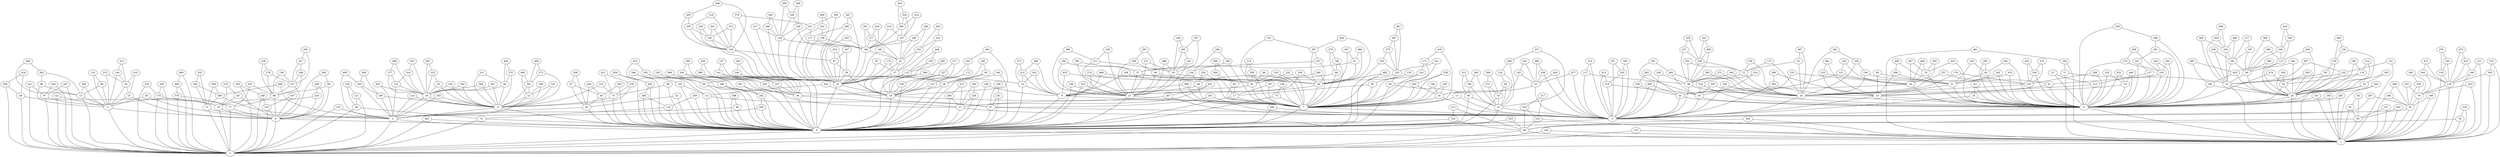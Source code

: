 graph {
	0 [label=0]
	1 [label=1]
	2 [label=2]
	3 [label=3]
	4 [label=4]
	5 [label=5]
	6 [label=6]
	7 [label=7]
	8 [label=8]
	9 [label=9]
	10 [label=10]
	11 [label=11]
	12 [label=12]
	13 [label=13]
	14 [label=14]
	15 [label=15]
	16 [label=16]
	17 [label=17]
	18 [label=18]
	19 [label=19]
	20 [label=20]
	21 [label=21]
	22 [label=22]
	23 [label=23]
	24 [label=24]
	25 [label=25]
	26 [label=26]
	27 [label=27]
	28 [label=28]
	29 [label=29]
	30 [label=30]
	31 [label=31]
	32 [label=32]
	33 [label=33]
	34 [label=34]
	35 [label=35]
	36 [label=36]
	37 [label=37]
	38 [label=38]
	39 [label=39]
	40 [label=40]
	41 [label=41]
	42 [label=42]
	43 [label=43]
	44 [label=44]
	45 [label=45]
	46 [label=46]
	47 [label=47]
	48 [label=48]
	49 [label=49]
	50 [label=50]
	51 [label=51]
	52 [label=52]
	53 [label=53]
	54 [label=54]
	55 [label=55]
	56 [label=56]
	57 [label=57]
	58 [label=58]
	59 [label=59]
	60 [label=60]
	61 [label=61]
	62 [label=62]
	63 [label=63]
	64 [label=64]
	65 [label=65]
	66 [label=66]
	67 [label=67]
	68 [label=68]
	69 [label=69]
	70 [label=70]
	71 [label=71]
	72 [label=72]
	73 [label=73]
	74 [label=74]
	75 [label=75]
	76 [label=76]
	77 [label=77]
	78 [label=78]
	79 [label=79]
	80 [label=80]
	81 [label=81]
	82 [label=82]
	83 [label=83]
	84 [label=84]
	85 [label=85]
	86 [label=86]
	87 [label=87]
	88 [label=88]
	89 [label=89]
	90 [label=90]
	91 [label=91]
	92 [label=92]
	93 [label=93]
	94 [label=94]
	95 [label=95]
	96 [label=96]
	97 [label=97]
	98 [label=98]
	99 [label=99]
	100 [label=100]
	101 [label=101]
	102 [label=102]
	103 [label=103]
	104 [label=104]
	105 [label=105]
	106 [label=106]
	107 [label=107]
	108 [label=108]
	109 [label=109]
	110 [label=110]
	111 [label=111]
	112 [label=112]
	113 [label=113]
	114 [label=114]
	115 [label=115]
	116 [label=116]
	117 [label=117]
	118 [label=118]
	119 [label=119]
	120 [label=120]
	121 [label=121]
	122 [label=122]
	123 [label=123]
	124 [label=124]
	125 [label=125]
	126 [label=126]
	127 [label=127]
	128 [label=128]
	129 [label=129]
	130 [label=130]
	131 [label=131]
	132 [label=132]
	133 [label=133]
	134 [label=134]
	135 [label=135]
	136 [label=136]
	137 [label=137]
	138 [label=138]
	139 [label=139]
	140 [label=140]
	141 [label=141]
	142 [label=142]
	143 [label=143]
	144 [label=144]
	145 [label=145]
	146 [label=146]
	147 [label=147]
	148 [label=148]
	149 [label=149]
	150 [label=150]
	151 [label=151]
	152 [label=152]
	153 [label=153]
	154 [label=154]
	155 [label=155]
	156 [label=156]
	157 [label=157]
	158 [label=158]
	159 [label=159]
	160 [label=160]
	161 [label=161]
	162 [label=162]
	163 [label=163]
	164 [label=164]
	165 [label=165]
	166 [label=166]
	167 [label=167]
	168 [label=168]
	169 [label=169]
	170 [label=170]
	171 [label=171]
	172 [label=172]
	173 [label=173]
	174 [label=174]
	175 [label=175]
	176 [label=176]
	177 [label=177]
	178 [label=178]
	179 [label=179]
	180 [label=180]
	181 [label=181]
	182 [label=182]
	183 [label=183]
	184 [label=184]
	185 [label=185]
	186 [label=186]
	187 [label=187]
	188 [label=188]
	189 [label=189]
	190 [label=190]
	191 [label=191]
	192 [label=192]
	193 [label=193]
	194 [label=194]
	195 [label=195]
	196 [label=196]
	197 [label=197]
	198 [label=198]
	199 [label=199]
	200 [label=200]
	201 [label=201]
	202 [label=202]
	203 [label=203]
	204 [label=204]
	205 [label=205]
	206 [label=206]
	207 [label=207]
	208 [label=208]
	209 [label=209]
	210 [label=210]
	211 [label=211]
	212 [label=212]
	213 [label=213]
	214 [label=214]
	215 [label=215]
	216 [label=216]
	217 [label=217]
	218 [label=218]
	219 [label=219]
	220 [label=220]
	221 [label=221]
	222 [label=222]
	223 [label=223]
	224 [label=224]
	225 [label=225]
	226 [label=226]
	227 [label=227]
	228 [label=228]
	229 [label=229]
	230 [label=230]
	231 [label=231]
	232 [label=232]
	233 [label=233]
	234 [label=234]
	235 [label=235]
	236 [label=236]
	237 [label=237]
	238 [label=238]
	239 [label=239]
	240 [label=240]
	241 [label=241]
	242 [label=242]
	243 [label=243]
	244 [label=244]
	245 [label=245]
	246 [label=246]
	247 [label=247]
	248 [label=248]
	249 [label=249]
	250 [label=250]
	251 [label=251]
	252 [label=252]
	253 [label=253]
	254 [label=254]
	255 [label=255]
	256 [label=256]
	257 [label=257]
	258 [label=258]
	259 [label=259]
	260 [label=260]
	261 [label=261]
	262 [label=262]
	263 [label=263]
	264 [label=264]
	265 [label=265]
	266 [label=266]
	267 [label=267]
	268 [label=268]
	269 [label=269]
	270 [label=270]
	271 [label=271]
	272 [label=272]
	273 [label=273]
	274 [label=274]
	275 [label=275]
	276 [label=276]
	277 [label=277]
	278 [label=278]
	279 [label=279]
	280 [label=280]
	281 [label=281]
	282 [label=282]
	283 [label=283]
	284 [label=284]
	285 [label=285]
	286 [label=286]
	287 [label=287]
	288 [label=288]
	289 [label=289]
	290 [label=290]
	291 [label=291]
	292 [label=292]
	293 [label=293]
	294 [label=294]
	295 [label=295]
	296 [label=296]
	297 [label=297]
	298 [label=298]
	299 [label=299]
	300 [label=300]
	301 [label=301]
	302 [label=302]
	303 [label=303]
	304 [label=304]
	305 [label=305]
	306 [label=306]
	307 [label=307]
	308 [label=308]
	309 [label=309]
	310 [label=310]
	311 [label=311]
	312 [label=312]
	313 [label=313]
	314 [label=314]
	315 [label=315]
	316 [label=316]
	317 [label=317]
	318 [label=318]
	319 [label=319]
	320 [label=320]
	321 [label=321]
	322 [label=322]
	323 [label=323]
	324 [label=324]
	325 [label=325]
	326 [label=326]
	327 [label=327]
	328 [label=328]
	329 [label=329]
	330 [label=330]
	331 [label=331]
	332 [label=332]
	333 [label=333]
	334 [label=334]
	335 [label=335]
	336 [label=336]
	337 [label=337]
	338 [label=338]
	339 [label=339]
	340 [label=340]
	341 [label=341]
	342 [label=342]
	343 [label=343]
	344 [label=344]
	345 [label=345]
	346 [label=346]
	347 [label=347]
	348 [label=348]
	349 [label=349]
	350 [label=350]
	351 [label=351]
	352 [label=352]
	353 [label=353]
	354 [label=354]
	355 [label=355]
	356 [label=356]
	357 [label=357]
	358 [label=358]
	359 [label=359]
	360 [label=360]
	361 [label=361]
	362 [label=362]
	363 [label=363]
	364 [label=364]
	365 [label=365]
	366 [label=366]
	367 [label=367]
	368 [label=368]
	369 [label=369]
	370 [label=370]
	371 [label=371]
	372 [label=372]
	373 [label=373]
	374 [label=374]
	375 [label=375]
	376 [label=376]
	377 [label=377]
	378 [label=378]
	379 [label=379]
	380 [label=380]
	381 [label=381]
	382 [label=382]
	383 [label=383]
	384 [label=384]
	385 [label=385]
	386 [label=386]
	387 [label=387]
	388 [label=388]
	389 [label=389]
	390 [label=390]
	391 [label=391]
	392 [label=392]
	393 [label=393]
	394 [label=394]
	395 [label=395]
	396 [label=396]
	397 [label=397]
	398 [label=398]
	399 [label=399]
	400 [label=400]
	401 [label=401]
	402 [label=402]
	403 [label=403]
	404 [label=404]
	405 [label=405]
	406 [label=406]
	407 [label=407]
	408 [label=408]
	409 [label=409]
	410 [label=410]
	411 [label=411]
	412 [label=412]
	413 [label=413]
	414 [label=414]
	415 [label=415]
	416 [label=416]
	417 [label=417]
	418 [label=418]
	419 [label=419]
	420 [label=420]
	421 [label=421]
	422 [label=422]
	423 [label=423]
	424 [label=424]
	425 [label=425]
	426 [label=426]
	427 [label=427]
	428 [label=428]
	429 [label=429]
	430 [label=430]
	431 [label=431]
	432 [label=432]
	433 [label=433]
	434 [label=434]
	435 [label=435]
	436 [label=436]
	437 [label=437]
	438 [label=438]
	439 [label=439]
	440 [label=440]
	441 [label=441]
	442 [label=442]
	443 [label=443]
	444 [label=444]
	445 [label=445]
	446 [label=446]
	447 [label=447]
	448 [label=448]
	449 [label=449]
	450 [label=450]
	451 [label=451]
	452 [label=452]
	453 [label=453]
	454 [label=454]
	455 [label=455]
	456 [label=456]
	457 [label=457]
	458 [label=458]
	459 [label=459]
	460 [label=460]
	461 [label=461]
	462 [label=462]
	463 [label=463]
	464 [label=464]
	465 [label=465]
	466 [label=466]
	467 [label=467]
	468 [label=468]
	469 [label=469]
	470 [label=470]
	471 [label=471]
	472 [label=472]
	473 [label=473]
	474 [label=474]
	475 [label=475]
	476 [label=476]
	477 [label=477]
	478 [label=478]
	479 [label=479]
	480 [label=480]
	481 [label=481]
	482 [label=482]
	483 [label=483]
	484 [label=484]
	485 [label=485]
	486 [label=486]
	487 [label=487]
	488 [label=488]
	489 [label=489]
	490 [label=490]
	491 [label=491]
	492 [label=492]
	493 [label=493]
	494 [label=494]
	495 [label=495]
	496 [label=496]
	497 [label=497]
	498 [label=498]
	499 [label=499]
	0 -- 1
	1 -- 2
	2 -- 0
	3 -- 2
	3 -- 0
	4 -- 2
	4 -- 0
	5 -- 0
	5 -- 1
	6 -- 3
	6 -- 0
	7 -- 5
	7 -- 0
	8 -- 5
	8 -- 1
	9 -- 7
	9 -- 0
	10 -- 8
	10 -- 5
	11 -- 4
	11 -- 2
	12 -- 7
	12 -- 5
	13 -- 11
	13 -- 2
	14 -- 9
	14 -- 0
	15 -- 3
	15 -- 2
	16 -- 11
	16 -- 4
	17 -- 7
	17 -- 0
	18 -- 7
	18 -- 0
	19 -- 4
	19 -- 2
	20 -- 8
	20 -- 1
	21 -- 7
	21 -- 0
	22 -- 6
	22 -- 3
	23 -- 10
	23 -- 8
	24 -- 8
	24 -- 5
	25 -- 5
	25 -- 0
	26 -- 7
	26 -- 5
	27 -- 5
	27 -- 0
	28 -- 21
	28 -- 7
	29 -- 28
	29 -- 21
	30 -- 6
	30 -- 3
	31 -- 18
	31 -- 0
	32 -- 20
	32 -- 1
	33 -- 8
	33 -- 5
	34 -- 20
	34 -- 8
	35 -- 8
	35 -- 5
	36 -- 27
	36 -- 0
	37 -- 31
	37 -- 18
	38 -- 36
	38 -- 0
	39 -- 31
	39 -- 18
	40 -- 3
	40 -- 0
	41 -- 24
	41 -- 8
	42 -- 37
	42 -- 31
	43 -- 20
	43 -- 8
	44 -- 8
	44 -- 5
	45 -- 30
	45 -- 6
	46 -- 9
	46 -- 7
	47 -- 5
	47 -- 0
	48 -- 24
	48 -- 5
	49 -- 19
	49 -- 2
	50 -- 11
	50 -- 4
	51 -- 10
	51 -- 8
	52 -- 40
	52 -- 0
	53 -- 25
	53 -- 0
	54 -- 44
	54 -- 8
	55 -- 5
	55 -- 1
	56 -- 13
	56 -- 11
	57 -- 28
	57 -- 21
	58 -- 3
	58 -- 0
	59 -- 0
	59 -- 1
	60 -- 28
	60 -- 21
	61 -- 57
	61 -- 28
	62 -- 16
	62 -- 11
	63 -- 40
	63 -- 0
	64 -- 53
	64 -- 25
	65 -- 17
	65 -- 7
	66 -- 25
	66 -- 0
	67 -- 63
	67 -- 40
	68 -- 1
	68 -- 2
	69 -- 51
	69 -- 10
	70 -- 55
	70 -- 1
	71 -- 32
	71 -- 1
	72 -- 48
	72 -- 24
	73 -- 7
	73 -- 0
	74 -- 2
	74 -- 0
	75 -- 6
	75 -- 0
	76 -- 68
	76 -- 1
	77 -- 4
	77 -- 2
	78 -- 59
	78 -- 1
	79 -- 54
	79 -- 8
	80 -- 32
	80 -- 20
	81 -- 9
	81 -- 7
	82 -- 78
	82 -- 59
	83 -- 51
	83 -- 8
	84 -- 30
	84 -- 6
	85 -- 32
	85 -- 20
	86 -- 77
	86 -- 4
	87 -- 39
	87 -- 31
	88 -- 46
	88 -- 7
	89 -- 18
	89 -- 0
	90 -- 13
	90 -- 11
	91 -- 72
	91 -- 24
	92 -- 37
	92 -- 31
	93 -- 66
	93 -- 0
	94 -- 17
	94 -- 7
	95 -- 38
	95 -- 0
	96 -- 81
	96 -- 7
	97 -- 19
	97 -- 2
	98 -- 75
	98 -- 0
	99 -- 74
	99 -- 2
	100 -- 18
	100 -- 0
	101 -- 3
	101 -- 2
	102 -- 30
	102 -- 6
	103 -- 32
	103 -- 1
	104 -- 71
	104 -- 1
	105 -- 81
	105 -- 7
	106 -- 42
	106 -- 31
	107 -- 86
	107 -- 4
	108 -- 81
	108 -- 9
	109 -- 21
	109 -- 0
	110 -- 10
	110 -- 8
	111 -- 26
	111 -- 5
	112 -- 47
	112 -- 0
	113 -- 80
	113 -- 20
	114 -- 6
	114 -- 3
	115 -- 89
	115 -- 18
	116 -- 74
	116 -- 0
	117 -- 48
	117 -- 5
	118 -- 70
	118 -- 1
	119 -- 34
	119 -- 20
	120 -- 111
	120 -- 26
	121 -- 99
	121 -- 2
	122 -- 11
	122 -- 2
	123 -- 18
	123 -- 0
	124 -- 64
	124 -- 25
	125 -- 4
	125 -- 2
	126 -- 87
	126 -- 31
	127 -- 110
	127 -- 8
	128 -- 85
	128 -- 20
	129 -- 128
	129 -- 20
	130 -- 118
	130 -- 1
	131 -- 54
	131 -- 44
	132 -- 56
	132 -- 11
	133 -- 24
	133 -- 8
	134 -- 106
	134 -- 31
	135 -- 94
	135 -- 7
	136 -- 106
	136 -- 31
	137 -- 110
	137 -- 8
	138 -- 72
	138 -- 24
	139 -- 46
	139 -- 7
	140 -- 38
	140 -- 0
	141 -- 38
	141 -- 36
	142 -- 29
	142 -- 21
	143 -- 112
	143 -- 0
	144 -- 62
	144 -- 11
	145 -- 131
	145 -- 54
	146 -- 88
	146 -- 7
	147 -- 59
	147 -- 1
	148 -- 134
	148 -- 106
	149 -- 9
	149 -- 0
	150 -- 1
	150 -- 2
	151 -- 103
	151 -- 1
	152 -- 126
	152 -- 31
	153 -- 54
	153 -- 44
	154 -- 65
	154 -- 7
	155 -- 93
	155 -- 0
	156 -- 107
	156 -- 86
	157 -- 141
	157 -- 36
	158 -- 73
	158 -- 7
	159 -- 115
	159 -- 18
	160 -- 119
	160 -- 20
	161 -- 80
	161 -- 32
	162 -- 68
	162 -- 2
	163 -- 72
	163 -- 48
	164 -- 57
	164 -- 21
	165 -- 155
	165 -- 0
	166 -- 139
	166 -- 7
	167 -- 87
	167 -- 39
	168 -- 20
	168 -- 8
	169 -- 6
	169 -- 3
	170 -- 1
	170 -- 2
	171 -- 154
	171 -- 7
	172 -- 123
	172 -- 18
	173 -- 72
	173 -- 24
	174 -- 30
	174 -- 3
	175 -- 37
	175 -- 31
	176 -- 133
	176 -- 24
	177 -- 106
	177 -- 31
	178 -- 107
	178 -- 86
	179 -- 77
	179 -- 2
	180 -- 95
	180 -- 38
	181 -- 8
	181 -- 1
	182 -- 89
	182 -- 0
	183 -- 8
	183 -- 1
	184 -- 26
	184 -- 7
	185 -- 43
	185 -- 20
	186 -- 118
	186 -- 1
	187 -- 161
	187 -- 80
	188 -- 107
	188 -- 86
	189 -- 42
	189 -- 31
	190 -- 66
	190 -- 25
	191 -- 47
	191 -- 0
	192 -- 41
	192 -- 8
	193 -- 130
	193 -- 118
	194 -- 133
	194 -- 24
	195 -- 83
	195 -- 8
	196 -- 191
	196 -- 47
	197 -- 106
	197 -- 42
	198 -- 106
	198 -- 42
	199 -- 55
	199 -- 1
	200 -- 152
	200 -- 126
	201 -- 47
	201 -- 5
	202 -- 14
	202 -- 9
	203 -- 63
	203 -- 0
	204 -- 27
	204 -- 0
	205 -- 142
	205 -- 29
	206 -- 5
	206 -- 0
	207 -- 205
	207 -- 29
	208 -- 67
	208 -- 40
	209 -- 44
	209 -- 5
	210 -- 21
	210 -- 0
	211 -- 29
	211 -- 21
	212 -- 62
	212 -- 11
	213 -- 162
	213 -- 68
	214 -- 119
	214 -- 20
	215 -- 14
	215 -- 9
	216 -- 121
	216 -- 99
	217 -- 187
	217 -- 161
	218 -- 200
	218 -- 126
	219 -- 35
	219 -- 5
	220 -- 46
	220 -- 7
	221 -- 137
	221 -- 8
	222 -- 42
	222 -- 37
	223 -- 117
	223 -- 5
	224 -- 35
	224 -- 8
	225 -- 36
	225 -- 0
	226 -- 24
	226 -- 5
	227 -- 188
	227 -- 107
	228 -- 27
	228 -- 0
	229 -- 194
	229 -- 24
	230 -- 48
	230 -- 5
	231 -- 222
	231 -- 37
	232 -- 81
	232 -- 7
	233 -- 83
	233 -- 51
	234 -- 19
	234 -- 4
	235 -- 68
	235 -- 1
	236 -- 133
	236 -- 8
	237 -- 57
	237 -- 28
	238 -- 211
	238 -- 21
	239 -- 152
	239 -- 126
	240 -- 205
	240 -- 29
	241 -- 97
	241 -- 2
	242 -- 51
	242 -- 8
	243 -- 169
	243 -- 3
	244 -- 192
	244 -- 8
	245 -- 26
	245 -- 7
	246 -- 225
	246 -- 0
	247 -- 19
	247 -- 4
	248 -- 125
	248 -- 2
	249 -- 113
	249 -- 80
	250 -- 26
	250 -- 7
	251 -- 177
	251 -- 31
	252 -- 136
	252 -- 31
	253 -- 68
	253 -- 2
	254 -- 87
	254 -- 31
	255 -- 35
	255 -- 8
	256 -- 113
	256 -- 20
	257 -- 41
	257 -- 24
	258 -- 34
	258 -- 20
	259 -- 116
	259 -- 0
	260 -- 190
	260 -- 25
	261 -- 22
	261 -- 6
	262 -- 209
	262 -- 44
	263 -- 106
	263 -- 31
	264 -- 4
	264 -- 0
	265 -- 8
	265 -- 1
	266 -- 197
	266 -- 106
	267 -- 55
	267 -- 5
	268 -- 116
	268 -- 0
	269 -- 243
	269 -- 169
	270 -- 146
	270 -- 88
	271 -- 29
	271 -- 21
	272 -- 53
	272 -- 25
	273 -- 261
	273 -- 6
	274 -- 81
	274 -- 9
	275 -- 192
	275 -- 8
	276 -- 247
	276 -- 19
	277 -- 106
	277 -- 42
	278 -- 193
	278 -- 130
	279 -- 251
	279 -- 31
	280 -- 22
	280 -- 6
	281 -- 221
	281 -- 8
	282 -- 264
	282 -- 0
	283 -- 10
	283 -- 5
	284 -- 224
	284 -- 35
	285 -- 34
	285 -- 20
	286 -- 55
	286 -- 1
	287 -- 27
	287 -- 5
	288 -- 133
	288 -- 8
	289 -- 124
	289 -- 25
	290 -- 282
	290 -- 0
	291 -- 192
	291 -- 8
	292 -- 83
	292 -- 8
	293 -- 248
	293 -- 2
	294 -- 251
	294 -- 31
	295 -- 277
	295 -- 106
	296 -- 281
	296 -- 8
	297 -- 237
	297 -- 28
	298 -- 166
	298 -- 139
	299 -- 198
	299 -- 42
	300 -- 65
	300 -- 17
	301 -- 72
	301 -- 48
	302 -- 89
	302 -- 0
	303 -- 36
	303 -- 27
	304 -- 266
	304 -- 197
	305 -- 118
	305 -- 1
	306 -- 15
	306 -- 3
	307 -- 61
	307 -- 28
	308 -- 9
	308 -- 7
	309 -- 272
	309 -- 53
	310 -- 224
	310 -- 35
	311 -- 84
	311 -- 6
	312 -- 144
	312 -- 62
	313 -- 75
	313 -- 6
	314 -- 236
	314 -- 133
	315 -- 302
	315 -- 0
	316 -- 174
	316 -- 30
	317 -- 134
	317 -- 31
	318 -- 23
	318 -- 8
	319 -- 51
	319 -- 10
	320 -- 219
	320 -- 5
	321 -- 155
	321 -- 93
	322 -- 45
	322 -- 30
	323 -- 172
	323 -- 18
	324 -- 235
	324 -- 68
	325 -- 70
	325 -- 55
	326 -- 306
	326 -- 15
	327 -- 100
	327 -- 18
	328 -- 49
	328 -- 2
	329 -- 296
	329 -- 8
	330 -- 76
	330 -- 1
	331 -- 297
	331 -- 28
	332 -- 326
	332 -- 15
	333 -- 86
	333 -- 77
	334 -- 225
	334 -- 36
	335 -- 227
	335 -- 107
	336 -- 161
	336 -- 32
	337 -- 289
	337 -- 25
	338 -- 249
	338 -- 113
	339 -- 250
	339 -- 7
	340 -- 97
	340 -- 2
	341 -- 22
	341 -- 6
	342 -- 229
	342 -- 24
	343 -- 320
	343 -- 5
	344 -- 112
	344 -- 47
	345 -- 30
	345 -- 3
	346 -- 143
	346 -- 112
	347 -- 125
	347 -- 4
	348 -- 286
	348 -- 55
	349 -- 60
	349 -- 21
	350 -- 81
	350 -- 7
	351 -- 320
	351 -- 5
	352 -- 120
	352 -- 111
	353 -- 316
	353 -- 30
	354 -- 70
	354 -- 55
	355 -- 6
	355 -- 3
	356 -- 148
	356 -- 134
	357 -- 17
	357 -- 7
	358 -- 306
	358 -- 15
	359 -- 28
	359 -- 21
	360 -- 14
	360 -- 0
	361 -- 284
	361 -- 35
	362 -- 228
	362 -- 27
	363 -- 30
	363 -- 6
	364 -- 30
	364 -- 6
	365 -- 48
	365 -- 24
	366 -- 134
	366 -- 31
	367 -- 91
	367 -- 24
	368 -- 283
	368 -- 10
	369 -- 249
	369 -- 80
	370 -- 84
	370 -- 6
	371 -- 327
	371 -- 18
	372 -- 215
	372 -- 14
	373 -- 48
	373 -- 24
	374 -- 350
	374 -- 81
	375 -- 165
	375 -- 155
	376 -- 77
	376 -- 2
	377 -- 174
	377 -- 30
	378 -- 179
	378 -- 2
	379 -- 75
	379 -- 6
	380 -- 177
	380 -- 31
	381 -- 86
	381 -- 4
	382 -- 381
	382 -- 4
	383 -- 2
	383 -- 0
	384 -- 118
	384 -- 70
	385 -- 80
	385 -- 20
	386 -- 211
	386 -- 21
	387 -- 349
	387 -- 60
	388 -- 113
	388 -- 80
	389 -- 303
	389 -- 36
	390 -- 81
	390 -- 7
	391 -- 57
	391 -- 21
	392 -- 90
	392 -- 13
	393 -- 354
	393 -- 70
	394 -- 334
	394 -- 36
	395 -- 300
	395 -- 65
	396 -- 377
	396 -- 30
	397 -- 375
	397 -- 155
	398 -- 58
	398 -- 0
	399 -- 51
	399 -- 10
	400 -- 268
	400 -- 0
	401 -- 152
	401 -- 126
	402 -- 366
	402 -- 134
	403 -- 304
	403 -- 266
	404 -- 370
	404 -- 84
	405 -- 336
	405 -- 32
	406 -- 336
	406 -- 161
	407 -- 30
	407 -- 6
	408 -- 215
	408 -- 9
	409 -- 163
	409 -- 48
	410 -- 62
	410 -- 16
	411 -- 33
	411 -- 8
	412 -- 190
	412 -- 66
	413 -- 219
	413 -- 5
	414 -- 266
	414 -- 197
	415 -- 152
	415 -- 126
	416 -- 328
	416 -- 49
	417 -- 324
	417 -- 235
	418 -- 171
	418 -- 7
	419 -- 197
	419 -- 106
	420 -- 338
	420 -- 249
	421 -- 379
	421 -- 75
	422 -- 409
	422 -- 163
	423 -- 70
	423 -- 1
	424 -- 186
	424 -- 118
	425 -- 168
	425 -- 20
	426 -- 389
	426 -- 36
	427 -- 163
	427 -- 48
	428 -- 297
	428 -- 28
	429 -- 111
	429 -- 5
	430 -- 179
	430 -- 2
	431 -- 23
	431 -- 8
	432 -- 236
	432 -- 133
	433 -- 46
	433 -- 9
	434 -- 277
	434 -- 106
	435 -- 79
	435 -- 54
	436 -- 161
	436 -- 32
	437 -- 97
	437 -- 2
	438 -- 111
	438 -- 5
	439 -- 234
	439 -- 4
	440 -- 23
	440 -- 8
	441 -- 425
	441 -- 20
	442 -- 20
	442 -- 1
	443 -- 68
	443 -- 1
	444 -- 63
	444 -- 40
	445 -- 59
	445 -- 1
	446 -- 356
	446 -- 148
	447 -- 380
	447 -- 31
	448 -- 159
	448 -- 115
	449 -- 399
	449 -- 51
	450 -- 273
	450 -- 261
	451 -- 287
	451 -- 27
	452 -- 231
	452 -- 222
	453 -- 79
	453 -- 8
	454 -- 336
	454 -- 32
	455 -- 200
	455 -- 126
	456 -- 455
	456 -- 126
	457 -- 79
	457 -- 54
	458 -- 13
	458 -- 11
	459 -- 400
	459 -- 0
	460 -- 376
	460 -- 2
	461 -- 282
	461 -- 0
	462 -- 246
	462 -- 0
	463 -- 323
	463 -- 18
	464 -- 79
	464 -- 54
	465 -- 129
	465 -- 128
	466 -- 243
	466 -- 3
	467 -- 322
	467 -- 30
	468 -- 275
	468 -- 192
	469 -- 392
	469 -- 13
	470 -- 305
	470 -- 1
	471 -- 186
	471 -- 1
	472 -- 204
	472 -- 27
	473 -- 384
	473 -- 118
	474 -- 34
	474 -- 8
	475 -- 424
	475 -- 118
	476 -- 178
	476 -- 86
	477 -- 111
	477 -- 5
	478 -- 51
	478 -- 8
	479 -- 427
	479 -- 163
	480 -- 438
	480 -- 111
	481 -- 104
	481 -- 1
	482 -- 28
	482 -- 7
	483 -- 425
	483 -- 168
	484 -- 454
	484 -- 336
	485 -- 460
	485 -- 2
	486 -- 81
	486 -- 9
	487 -- 397
	487 -- 155
	488 -- 29
	488 -- 21
	489 -- 252
	489 -- 136
	490 -- 61
	490 -- 28
	491 -- 319
	491 -- 10
	492 -- 48
	492 -- 24
	493 -- 44
	493 -- 5
	494 -- 306
	494 -- 3
	495 -- 115
	495 -- 18
	496 -- 261
	496 -- 22
	497 -- 103
	497 -- 32
	498 -- 356
	498 -- 134
	499 -- 290
	499 -- 282
}
